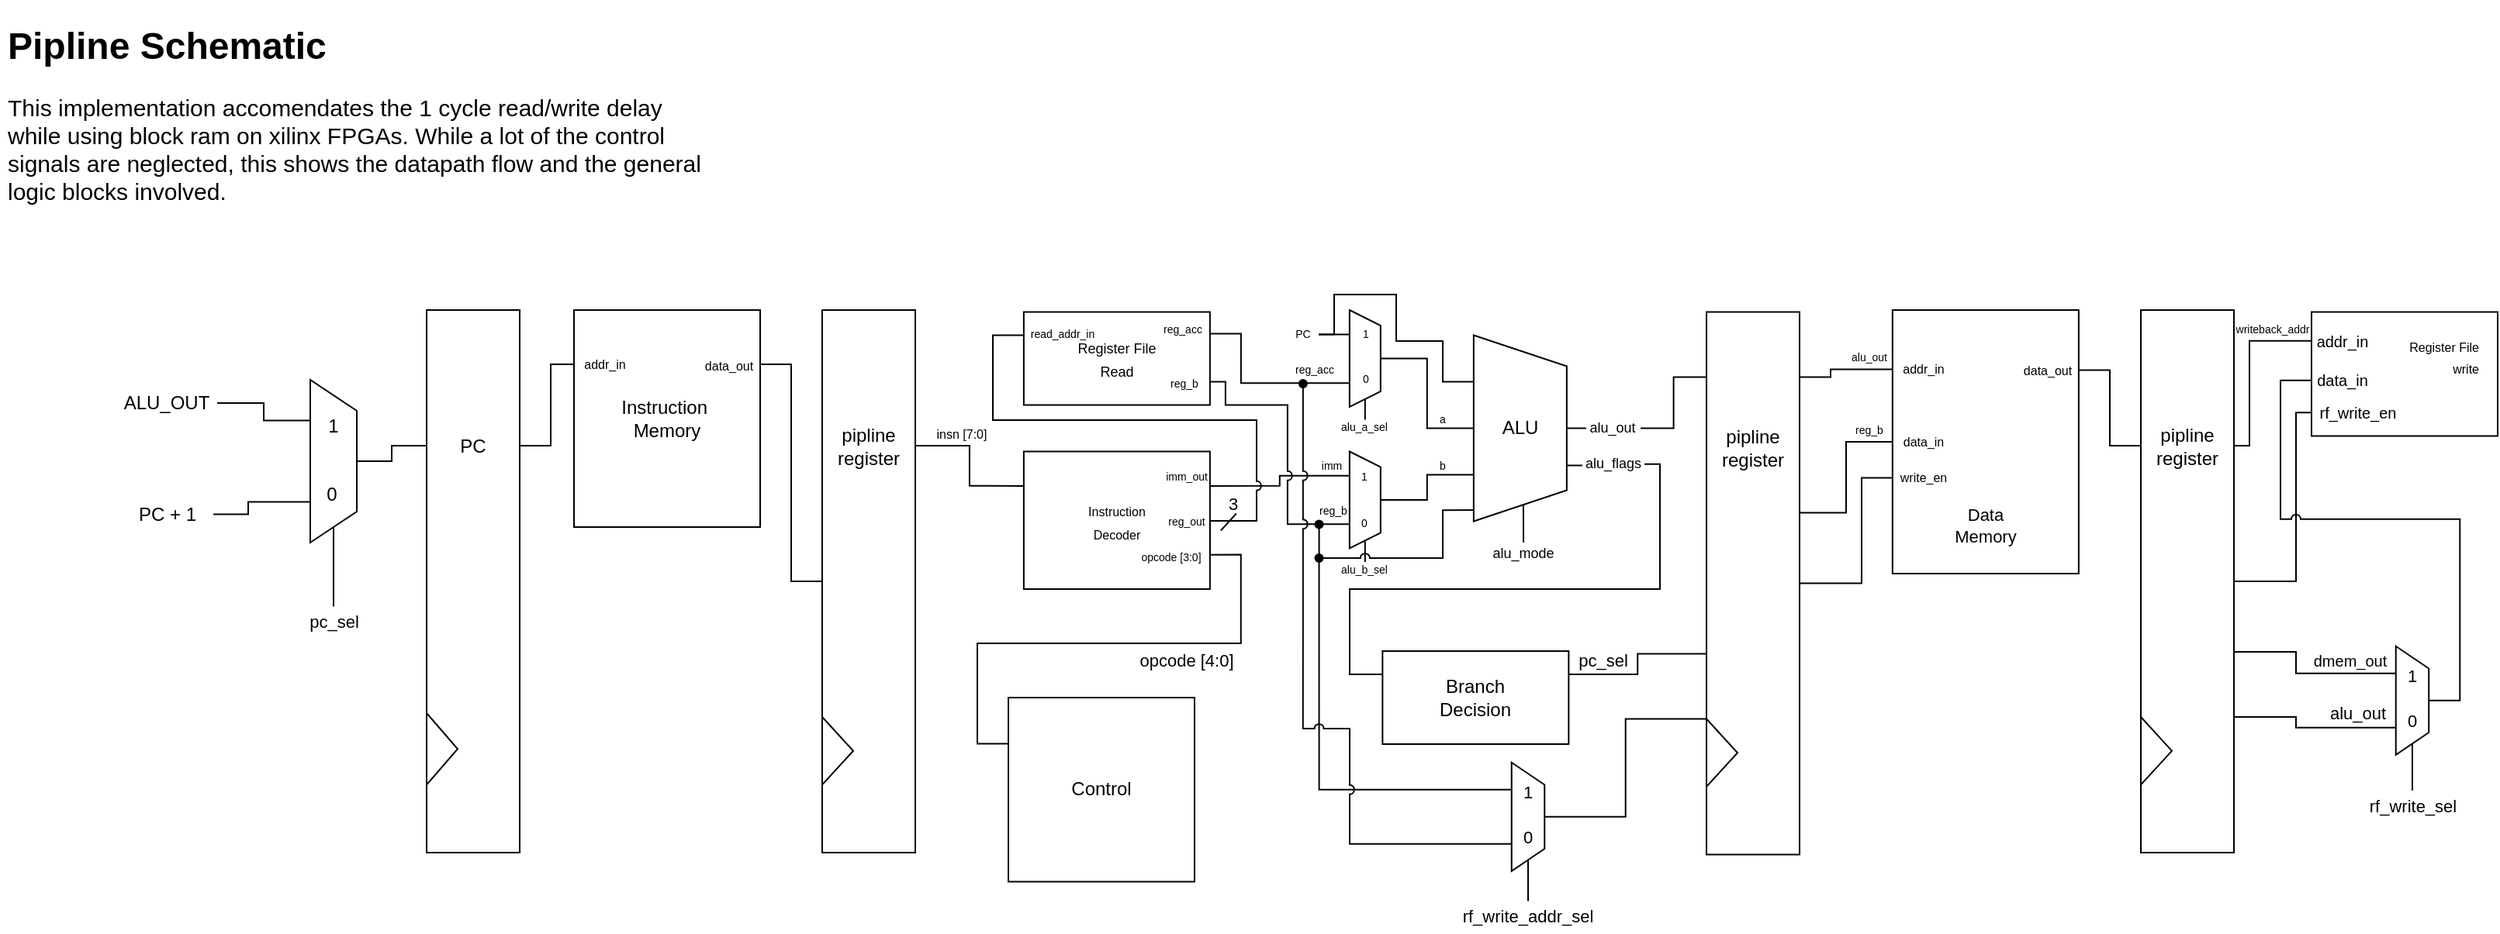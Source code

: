 <mxfile version="22.1.15" type="device">
  <diagram name="Page-1" id="C5f-q9KIwTnNEgcXSA0X">
    <mxGraphModel dx="987" dy="669" grid="1" gridSize="10" guides="1" tooltips="1" connect="1" arrows="1" fold="1" page="1" pageScale="1" pageWidth="1700" pageHeight="700" math="0" shadow="0">
      <root>
        <mxCell id="0" />
        <mxCell id="1" parent="0" />
        <mxCell id="jeE5MprJbQdfb26vRbnc-1" value="&lt;h1&gt;&lt;span style=&quot;background-color: initial;&quot;&gt;Pipline Schematic&lt;/span&gt;&lt;/h1&gt;&lt;p&gt;&lt;span style=&quot;font-size: 15px; font-weight: 400;&quot;&gt;This implementation accomendates the 1 cycle read/write delay while using block ram on xilinx FPGAs. While a lot of the control signals are neglected, this shows the datapath flow and the general logic blocks involved.&lt;/span&gt;&lt;/p&gt;&lt;p style=&quot;font-size: 15px;&quot;&gt;&lt;br&gt;&lt;/p&gt;" style="text;html=1;strokeColor=none;fillColor=none;spacing=5;spacingTop=-20;whiteSpace=wrap;overflow=hidden;rounded=0;" parent="1" vertex="1">
          <mxGeometry x="40" y="50" width="460" height="130" as="geometry" />
        </mxCell>
        <mxCell id="LwA3oYYz0MGMY8bBPc8x-19" value="x" style="group" parent="1" vertex="1" connectable="0">
          <mxGeometry x="315" y="240" width="60" height="350" as="geometry" />
        </mxCell>
        <mxCell id="LwA3oYYz0MGMY8bBPc8x-10" value="" style="rounded=0;whiteSpace=wrap;html=1;container=0;" parent="LwA3oYYz0MGMY8bBPc8x-19" vertex="1">
          <mxGeometry width="60" height="350" as="geometry" />
        </mxCell>
        <mxCell id="LwA3oYYz0MGMY8bBPc8x-11" value="&lt;font style=&quot;font-size: 12px;&quot;&gt;PC&lt;/font&gt;" style="text;html=1;strokeColor=none;fillColor=none;align=center;verticalAlign=middle;whiteSpace=wrap;rounded=0;container=0;" parent="LwA3oYYz0MGMY8bBPc8x-19" vertex="1">
          <mxGeometry x="15" y="43.75" width="30" height="87.5" as="geometry" />
        </mxCell>
        <mxCell id="LwA3oYYz0MGMY8bBPc8x-18" value="" style="triangle;whiteSpace=wrap;html=1;container=0;" parent="LwA3oYYz0MGMY8bBPc8x-19" vertex="1">
          <mxGeometry y="260" width="20" height="46.25" as="geometry" />
        </mxCell>
        <mxCell id="czWufR2v6qfrCZfqMZqi-69" style="edgeStyle=orthogonalEdgeStyle;shape=connector;rounded=0;jumpStyle=arc;orthogonalLoop=1;jettySize=auto;html=1;exitX=1;exitY=0.25;exitDx=0;exitDy=0;entryX=0;entryY=0.5;entryDx=0;entryDy=0;labelBackgroundColor=default;strokeColor=default;align=center;verticalAlign=middle;fontFamily=Helvetica;fontSize=11;fontColor=default;endArrow=none;endFill=0;" parent="1" source="LwA3oYYz0MGMY8bBPc8x-20" target="LwA3oYYz0MGMY8bBPc8x-23" edge="1">
          <mxGeometry relative="1" as="geometry">
            <Array as="points">
              <mxPoint x="550" y="275" />
              <mxPoint x="550" y="415" />
            </Array>
          </mxGeometry>
        </mxCell>
        <mxCell id="LwA3oYYz0MGMY8bBPc8x-20" value="Instruction&amp;nbsp;&lt;br&gt;Memory" style="rounded=0;whiteSpace=wrap;html=1;" parent="1" vertex="1">
          <mxGeometry x="410" y="240" width="120" height="140" as="geometry" />
        </mxCell>
        <mxCell id="LwA3oYYz0MGMY8bBPc8x-22" value="" style="group" parent="1" vertex="1" connectable="0">
          <mxGeometry x="570" y="240" width="60" height="350" as="geometry" />
        </mxCell>
        <mxCell id="LwA3oYYz0MGMY8bBPc8x-23" value="" style="rounded=0;whiteSpace=wrap;html=1;container=0;" parent="LwA3oYYz0MGMY8bBPc8x-22" vertex="1">
          <mxGeometry width="60" height="350" as="geometry" />
        </mxCell>
        <mxCell id="LwA3oYYz0MGMY8bBPc8x-24" value="pipline&lt;br&gt;register" style="text;html=1;strokeColor=none;fillColor=none;align=center;verticalAlign=middle;whiteSpace=wrap;rounded=0;container=0;" parent="LwA3oYYz0MGMY8bBPc8x-22" vertex="1">
          <mxGeometry x="15" y="43.75" width="30" height="87.5" as="geometry" />
        </mxCell>
        <mxCell id="LwA3oYYz0MGMY8bBPc8x-25" value="" style="triangle;whiteSpace=wrap;html=1;container=0;" parent="LwA3oYYz0MGMY8bBPc8x-22" vertex="1">
          <mxGeometry y="262.5" width="20" height="43.75" as="geometry" />
        </mxCell>
        <mxCell id="czWufR2v6qfrCZfqMZqi-32" style="edgeStyle=orthogonalEdgeStyle;shape=connector;rounded=0;orthogonalLoop=1;jettySize=auto;html=1;exitX=1;exitY=0.25;exitDx=0;exitDy=0;entryX=0.25;entryY=1;entryDx=0;entryDy=0;labelBackgroundColor=default;strokeColor=default;align=center;verticalAlign=middle;fontFamily=Helvetica;fontSize=11;fontColor=default;endArrow=none;endFill=0;jumpStyle=arc;" parent="1" source="LwA3oYYz0MGMY8bBPc8x-26" target="czWufR2v6qfrCZfqMZqi-17" edge="1">
          <mxGeometry relative="1" as="geometry" />
        </mxCell>
        <mxCell id="czWufR2v6qfrCZfqMZqi-70" style="edgeStyle=orthogonalEdgeStyle;shape=connector;rounded=0;jumpStyle=arc;orthogonalLoop=1;jettySize=auto;html=1;exitX=1;exitY=0.75;exitDx=0;exitDy=0;labelBackgroundColor=default;strokeColor=default;align=center;verticalAlign=middle;fontFamily=Helvetica;fontSize=11;fontColor=default;endArrow=none;endFill=0;entryX=0;entryY=0.25;entryDx=0;entryDy=0;" parent="1" source="LwA3oYYz0MGMY8bBPc8x-26" target="LwA3oYYz0MGMY8bBPc8x-57" edge="1">
          <mxGeometry relative="1" as="geometry">
            <mxPoint x="829.93" y="376.11" as="targetPoint" />
            <Array as="points">
              <mxPoint x="820" y="376" />
              <mxPoint x="850" y="376" />
              <mxPoint x="850" y="311" />
              <mxPoint x="680" y="311" />
              <mxPoint x="680" y="256" />
            </Array>
          </mxGeometry>
        </mxCell>
        <mxCell id="czWufR2v6qfrCZfqMZqi-86" style="edgeStyle=orthogonalEdgeStyle;shape=connector;rounded=0;jumpStyle=arc;orthogonalLoop=1;jettySize=auto;html=1;exitX=1;exitY=0.75;exitDx=0;exitDy=0;entryX=0;entryY=0.25;entryDx=0;entryDy=0;labelBackgroundColor=default;strokeColor=default;align=center;verticalAlign=middle;fontFamily=Helvetica;fontSize=11;fontColor=default;endArrow=none;endFill=0;" parent="1" source="LwA3oYYz0MGMY8bBPc8x-26" target="LwA3oYYz0MGMY8bBPc8x-52" edge="1">
          <mxGeometry relative="1" as="geometry" />
        </mxCell>
        <mxCell id="LwA3oYYz0MGMY8bBPc8x-26" value="&lt;font style=&quot;font-size: 8px;&quot;&gt;Instruction &lt;br&gt;Decoder&lt;/font&gt;" style="rounded=0;whiteSpace=wrap;html=1;" parent="1" vertex="1">
          <mxGeometry x="699.93" y="331.25" width="120" height="88.75" as="geometry" />
        </mxCell>
        <mxCell id="czWufR2v6qfrCZfqMZqi-59" style="edgeStyle=orthogonalEdgeStyle;shape=connector;rounded=0;jumpStyle=arc;orthogonalLoop=1;jettySize=auto;html=1;exitX=1;exitY=0.25;exitDx=0;exitDy=0;labelBackgroundColor=default;strokeColor=default;align=center;verticalAlign=middle;fontFamily=Helvetica;fontSize=11;fontColor=default;endArrow=none;endFill=0;entryX=0;entryY=0.63;entryDx=0;entryDy=0;entryPerimeter=0;" parent="1" source="LwA3oYYz0MGMY8bBPc8x-27" target="Yd-1eChZx268DEH1X6W6-35" edge="1">
          <mxGeometry relative="1" as="geometry">
            <mxPoint x="1140.47" y="436.2" as="targetPoint" />
          </mxGeometry>
        </mxCell>
        <mxCell id="LwA3oYYz0MGMY8bBPc8x-27" value="Branch &lt;br&gt;Decision" style="rounded=0;whiteSpace=wrap;html=1;" parent="1" vertex="1">
          <mxGeometry x="931.18" y="460" width="120" height="60" as="geometry" />
        </mxCell>
        <mxCell id="LwA3oYYz0MGMY8bBPc8x-51" value="" style="rounded=0;whiteSpace=wrap;html=1;" parent="1" vertex="1">
          <mxGeometry x="1259.93" y="240" width="120" height="170" as="geometry" />
        </mxCell>
        <mxCell id="LwA3oYYz0MGMY8bBPc8x-52" value="Control" style="rounded=0;whiteSpace=wrap;html=1;points=[[0,0,0,0,0],[0,0.25,0,0,0],[0,0.5,0,0,0],[0,0.75,0,0,0],[0,1,0,0,0],[0.25,0,0,0,0],[0.25,1,0,0,0],[0.5,0,0,0,0],[0.5,1,0,0,0],[0.75,0,0,0,0],[0.75,1,0,0,0],[1,0,0,0,0],[1,0.15,0,0,0],[1,0.3,0,0,0],[1,0.45,0,0,0],[1,0.59,0,0,0],[1,0.72,0,0,0],[1,0.86,0,0,0],[1,1,0,0,0]];" parent="1" vertex="1">
          <mxGeometry x="690" y="490" width="120" height="118.75" as="geometry" />
        </mxCell>
        <mxCell id="LwA3oYYz0MGMY8bBPc8x-53" value="" style="group" parent="1" vertex="1" connectable="0">
          <mxGeometry x="1420" y="240" width="60" height="350" as="geometry" />
        </mxCell>
        <mxCell id="LwA3oYYz0MGMY8bBPc8x-54" value="" style="rounded=0;whiteSpace=wrap;html=1;container=0;points=[[0,0,0,0,0],[0,0.12,0,0,0],[0,0.25,0,0,0],[0,0.37,0,0,0],[0,0.5,0,0,0],[0,0.63,0,0,0],[0,0.75,0,0,0],[0,0.88,0,0,0],[0,1,0,0,0],[0.25,0,0,0,0],[0.25,1,0,0,0],[0.5,0,0,0,0],[0.5,1,0,0,0],[0.75,0,0,0,0],[0.75,1,0,0,0],[1,0,0,0,0],[1,0.12,0,0,0],[1,0.25,0,0,0],[1,0.37,0,0,0],[1,0.5,0,0,0],[1,0.63,0,0,0],[1,0.75,0,0,0],[1,0.88,0,0,0],[1,1,0,0,0]];" parent="LwA3oYYz0MGMY8bBPc8x-53" vertex="1">
          <mxGeometry width="60" height="350" as="geometry" />
        </mxCell>
        <mxCell id="LwA3oYYz0MGMY8bBPc8x-55" value="pipline&lt;br&gt;register" style="text;html=1;strokeColor=none;fillColor=none;align=center;verticalAlign=middle;whiteSpace=wrap;rounded=0;container=0;" parent="LwA3oYYz0MGMY8bBPc8x-53" vertex="1">
          <mxGeometry x="15" y="43.75" width="30" height="87.5" as="geometry" />
        </mxCell>
        <mxCell id="LwA3oYYz0MGMY8bBPc8x-56" value="" style="triangle;whiteSpace=wrap;html=1;container=0;" parent="LwA3oYYz0MGMY8bBPc8x-53" vertex="1">
          <mxGeometry y="262.5" width="20" height="43.75" as="geometry" />
        </mxCell>
        <mxCell id="czWufR2v6qfrCZfqMZqi-20" style="edgeStyle=orthogonalEdgeStyle;shape=connector;rounded=0;orthogonalLoop=1;jettySize=auto;html=1;exitX=1;exitY=0.25;exitDx=0;exitDy=0;entryX=0.75;entryY=1;entryDx=0;entryDy=0;labelBackgroundColor=default;strokeColor=default;align=center;verticalAlign=middle;fontFamily=Helvetica;fontSize=11;fontColor=default;endArrow=none;endFill=0;" parent="1" edge="1">
          <mxGeometry relative="1" as="geometry">
            <mxPoint x="819.93" y="256.44" as="sourcePoint" />
            <mxPoint x="909.93" y="287.065" as="targetPoint" />
            <Array as="points">
              <mxPoint x="819.93" y="255.25" />
              <mxPoint x="839.93" y="255.25" />
              <mxPoint x="839.93" y="287.25" />
            </Array>
          </mxGeometry>
        </mxCell>
        <mxCell id="czWufR2v6qfrCZfqMZqi-31" style="edgeStyle=orthogonalEdgeStyle;shape=connector;rounded=0;orthogonalLoop=1;jettySize=auto;html=1;exitX=1;exitY=0.75;exitDx=0;exitDy=0;labelBackgroundColor=default;strokeColor=default;align=center;verticalAlign=middle;fontFamily=Helvetica;fontSize=11;fontColor=default;endArrow=none;endFill=0;entryX=0.75;entryY=1;entryDx=0;entryDy=0;jumpStyle=arc;" parent="1" source="LwA3oYYz0MGMY8bBPc8x-57" target="czWufR2v6qfrCZfqMZqi-17" edge="1">
          <mxGeometry relative="1" as="geometry">
            <mxPoint x="889.93" y="381.25" as="targetPoint" />
            <Array as="points">
              <mxPoint x="829.93" y="286.25" />
              <mxPoint x="829.93" y="301.25" />
              <mxPoint x="869.93" y="301.25" />
              <mxPoint x="869.93" y="378.25" />
            </Array>
          </mxGeometry>
        </mxCell>
        <mxCell id="LwA3oYYz0MGMY8bBPc8x-57" value="&lt;font style=&quot;font-size: 9px;&quot;&gt;Register File &lt;br&gt;Read&lt;/font&gt;" style="rounded=0;whiteSpace=wrap;html=1;" parent="1" vertex="1">
          <mxGeometry x="699.93" y="241.25" width="120" height="60" as="geometry" />
        </mxCell>
        <mxCell id="LwA3oYYz0MGMY8bBPc8x-58" value="" style="rounded=0;whiteSpace=wrap;html=1;" parent="1" vertex="1">
          <mxGeometry x="1530" y="241.25" width="120" height="80" as="geometry" />
        </mxCell>
        <mxCell id="Yd-1eChZx268DEH1X6W6-60" style="edgeStyle=orthogonalEdgeStyle;shape=connector;rounded=0;orthogonalLoop=1;jettySize=auto;html=1;entryX=0.25;entryY=1;entryDx=0;entryDy=0;labelBackgroundColor=default;strokeColor=default;align=center;verticalAlign=middle;fontFamily=Helvetica;fontSize=11;fontColor=default;endArrow=none;endFill=0;" parent="1" source="czWufR2v6qfrCZfqMZqi-7" target="Yd-1eChZx268DEH1X6W6-4" edge="1">
          <mxGeometry relative="1" as="geometry" />
        </mxCell>
        <mxCell id="czWufR2v6qfrCZfqMZqi-7" value="ALU_OUT" style="text;html=1;strokeColor=none;fillColor=none;align=center;verticalAlign=middle;whiteSpace=wrap;rounded=0;" parent="1" vertex="1">
          <mxGeometry x="115" y="285" width="65" height="30" as="geometry" />
        </mxCell>
        <mxCell id="czWufR2v6qfrCZfqMZqi-18" style="edgeStyle=orthogonalEdgeStyle;shape=connector;rounded=0;orthogonalLoop=1;jettySize=auto;html=1;exitX=0.5;exitY=0;exitDx=0;exitDy=0;entryX=0.5;entryY=1;entryDx=0;entryDy=0;labelBackgroundColor=default;strokeColor=default;align=center;verticalAlign=middle;fontFamily=Helvetica;fontSize=11;fontColor=default;endArrow=none;endFill=0;entryPerimeter=0;" parent="1" source="czWufR2v6qfrCZfqMZqi-16" target="czWufR2v6qfrCZfqMZqi-36" edge="1">
          <mxGeometry relative="1" as="geometry">
            <mxPoint x="969.93" y="281.25" as="targetPoint" />
          </mxGeometry>
        </mxCell>
        <mxCell id="czWufR2v6qfrCZfqMZqi-16" value="" style="shape=trapezoid;perimeter=trapezoidPerimeter;whiteSpace=wrap;html=1;fixedSize=1;direction=south;size=10;" parent="1" vertex="1">
          <mxGeometry x="909.93" y="240" width="20" height="62.5" as="geometry" />
        </mxCell>
        <mxCell id="czWufR2v6qfrCZfqMZqi-19" style="edgeStyle=orthogonalEdgeStyle;shape=connector;rounded=0;orthogonalLoop=1;jettySize=auto;html=1;exitX=0.5;exitY=0;exitDx=0;exitDy=0;entryX=0.75;entryY=1;entryDx=0;entryDy=0;labelBackgroundColor=default;strokeColor=default;align=center;verticalAlign=middle;fontFamily=Helvetica;fontSize=11;fontColor=default;endArrow=none;endFill=0;entryPerimeter=0;" parent="1" source="czWufR2v6qfrCZfqMZqi-17" target="czWufR2v6qfrCZfqMZqi-36" edge="1">
          <mxGeometry relative="1" as="geometry">
            <mxPoint x="969.93" y="351.25" as="targetPoint" />
          </mxGeometry>
        </mxCell>
        <mxCell id="czWufR2v6qfrCZfqMZqi-17" value="" style="shape=trapezoid;perimeter=trapezoidPerimeter;whiteSpace=wrap;html=1;fixedSize=1;direction=south;size=10;" parent="1" vertex="1">
          <mxGeometry x="909.93" y="331.25" width="20" height="62.5" as="geometry" />
        </mxCell>
        <mxCell id="czWufR2v6qfrCZfqMZqi-23" value="reg_acc" style="text;html=1;strokeColor=none;fillColor=none;align=center;verticalAlign=middle;whiteSpace=wrap;rounded=0;fontSize=7;fontFamily=Helvetica;fontColor=default;" parent="1" vertex="1">
          <mxGeometry x="869.93" y="273.25" width="35" height="11" as="geometry" />
        </mxCell>
        <mxCell id="czWufR2v6qfrCZfqMZqi-26" style="edgeStyle=orthogonalEdgeStyle;shape=connector;rounded=0;orthogonalLoop=1;jettySize=auto;html=1;exitX=1;exitY=0.5;exitDx=0;exitDy=0;entryX=0.25;entryY=1;entryDx=0;entryDy=0;labelBackgroundColor=default;strokeColor=default;align=center;verticalAlign=middle;fontFamily=Helvetica;fontSize=11;fontColor=default;endArrow=none;endFill=0;" parent="1" source="czWufR2v6qfrCZfqMZqi-25" target="czWufR2v6qfrCZfqMZqi-16" edge="1">
          <mxGeometry relative="1" as="geometry" />
        </mxCell>
        <mxCell id="czWufR2v6qfrCZfqMZqi-25" value="PC" style="text;html=1;strokeColor=none;fillColor=none;align=center;verticalAlign=middle;whiteSpace=wrap;rounded=0;fontSize=7;fontFamily=Helvetica;fontColor=default;" parent="1" vertex="1">
          <mxGeometry x="869.93" y="252.75" width="20.07" height="6" as="geometry" />
        </mxCell>
        <mxCell id="czWufR2v6qfrCZfqMZqi-27" value="0" style="text;html=1;strokeColor=none;fillColor=none;align=center;verticalAlign=middle;whiteSpace=wrap;rounded=0;fontSize=7;fontFamily=Helvetica;fontColor=default;" parent="1" vertex="1">
          <mxGeometry x="908.68" y="282.25" width="22.5" height="6" as="geometry" />
        </mxCell>
        <mxCell id="czWufR2v6qfrCZfqMZqi-28" value="1" style="text;html=1;strokeColor=none;fillColor=none;align=center;verticalAlign=middle;whiteSpace=wrap;rounded=0;fontSize=7;fontFamily=Helvetica;fontColor=default;" parent="1" vertex="1">
          <mxGeometry x="908.68" y="252.75" width="22.5" height="6" as="geometry" />
        </mxCell>
        <mxCell id="czWufR2v6qfrCZfqMZqi-29" value="0" style="text;html=1;strokeColor=none;fillColor=none;align=center;verticalAlign=middle;whiteSpace=wrap;rounded=0;fontSize=7;fontFamily=Helvetica;fontColor=default;" parent="1" vertex="1">
          <mxGeometry x="914.31" y="375.25" width="11.25" height="6" as="geometry" />
        </mxCell>
        <mxCell id="czWufR2v6qfrCZfqMZqi-30" value="1" style="text;html=1;strokeColor=none;fillColor=none;align=center;verticalAlign=middle;whiteSpace=wrap;rounded=0;fontSize=7;fontFamily=Helvetica;fontColor=default;" parent="1" vertex="1">
          <mxGeometry x="914.31" y="345.25" width="11.25" height="6" as="geometry" />
        </mxCell>
        <mxCell id="czWufR2v6qfrCZfqMZqi-33" value="reg_b" style="text;html=1;strokeColor=none;fillColor=none;align=center;verticalAlign=middle;whiteSpace=wrap;rounded=0;fontSize=7;fontFamily=Helvetica;fontColor=default;" parent="1" vertex="1">
          <mxGeometry x="889.5" y="364.25" width="19.18" height="12" as="geometry" />
        </mxCell>
        <mxCell id="czWufR2v6qfrCZfqMZqi-34" value="imm" style="text;html=1;strokeColor=none;fillColor=none;align=center;verticalAlign=middle;whiteSpace=wrap;rounded=0;fontSize=7;fontFamily=Helvetica;fontColor=default;" parent="1" vertex="1">
          <mxGeometry x="889.43" y="335.25" width="19.25" height="11" as="geometry" />
        </mxCell>
        <mxCell id="czWufR2v6qfrCZfqMZqi-45" style="edgeStyle=orthogonalEdgeStyle;shape=connector;rounded=0;jumpStyle=arc;orthogonalLoop=1;jettySize=auto;html=1;exitX=0.7;exitY=0;exitDx=0;exitDy=0;exitPerimeter=0;entryX=0;entryY=0.5;entryDx=0;entryDy=0;labelBackgroundColor=default;strokeColor=default;align=center;verticalAlign=middle;fontFamily=Helvetica;fontSize=11;fontColor=default;endArrow=none;endFill=0;" parent="1" source="czWufR2v6qfrCZfqMZqi-36" target="czWufR2v6qfrCZfqMZqi-44" edge="1">
          <mxGeometry relative="1" as="geometry" />
        </mxCell>
        <mxCell id="czWufR2v6qfrCZfqMZqi-51" style="edgeStyle=orthogonalEdgeStyle;shape=connector;rounded=0;jumpStyle=arc;orthogonalLoop=1;jettySize=auto;html=1;exitX=0.5;exitY=0;exitDx=0;exitDy=0;exitPerimeter=0;entryX=0;entryY=0.5;entryDx=0;entryDy=0;labelBackgroundColor=default;strokeColor=default;align=center;verticalAlign=middle;fontFamily=Helvetica;fontSize=11;fontColor=default;endArrow=none;endFill=0;" parent="1" source="czWufR2v6qfrCZfqMZqi-36" target="czWufR2v6qfrCZfqMZqi-47" edge="1">
          <mxGeometry relative="1" as="geometry" />
        </mxCell>
        <mxCell id="czWufR2v6qfrCZfqMZqi-36" value="" style="shape=trapezoid;perimeter=trapezoidPerimeter;whiteSpace=wrap;html=1;fixedSize=1;fontFamily=Helvetica;fontSize=11;fontColor=default;points=[[0,0,0,0,0],[0,0.25,0,0,0],[0,0.5,0,0,0],[0,0.75,0,0,0],[0,1,0,0,0],[0.25,1,0,0,0],[0.3,0,0,0,0],[0.5,0,0,0,0],[0.5,1,0,0,0],[0.5,1,0,0,19],[0.7,0,0,0,0],[0.75,1,0,0,0],[1,0,0,0,0],[1,0.25,0,0,0],[1,0.75,0,0,0],[1,1,0,0,0]];rotation=90;container=0;" parent="1" vertex="1">
          <mxGeometry x="959.93" y="286.25" width="120" height="60" as="geometry" />
        </mxCell>
        <mxCell id="LwA3oYYz0MGMY8bBPc8x-31" value="ALU&lt;br&gt;" style="text;html=1;strokeColor=none;fillColor=none;align=center;verticalAlign=middle;whiteSpace=wrap;rounded=0;container=0;" parent="1" vertex="1">
          <mxGeometry x="994.93" y="297.5" width="50" height="37.5" as="geometry" />
        </mxCell>
        <mxCell id="czWufR2v6qfrCZfqMZqi-57" style="edgeStyle=orthogonalEdgeStyle;shape=connector;rounded=0;jumpStyle=arc;orthogonalLoop=1;jettySize=auto;html=1;exitX=1;exitY=0.5;exitDx=0;exitDy=0;entryX=0;entryY=0.25;entryDx=0;entryDy=0;labelBackgroundColor=default;strokeColor=default;align=center;verticalAlign=middle;fontFamily=Helvetica;fontSize=11;fontColor=default;endArrow=none;endFill=0;" parent="1" source="czWufR2v6qfrCZfqMZqi-44" target="LwA3oYYz0MGMY8bBPc8x-27" edge="1">
          <mxGeometry relative="1" as="geometry">
            <Array as="points">
              <mxPoint x="1110" y="339" />
              <mxPoint x="1110" y="420" />
              <mxPoint x="910" y="420" />
              <mxPoint x="910" y="475" />
            </Array>
          </mxGeometry>
        </mxCell>
        <mxCell id="czWufR2v6qfrCZfqMZqi-44" value="&lt;font style=&quot;font-size: 9px;&quot;&gt;alu_flags&lt;/font&gt;" style="text;html=1;strokeColor=none;fillColor=none;align=center;verticalAlign=middle;whiteSpace=wrap;rounded=0;fontSize=9;fontFamily=Helvetica;fontColor=default;container=0;" parent="1" vertex="1">
          <mxGeometry x="1060" y="332.5" width="40" height="13.75" as="geometry" />
        </mxCell>
        <mxCell id="czWufR2v6qfrCZfqMZqi-47" value="&lt;font style=&quot;font-size: 9px;&quot;&gt;alu_out&lt;/font&gt;" style="text;html=1;strokeColor=none;fillColor=none;align=center;verticalAlign=middle;whiteSpace=wrap;rounded=0;fontSize=9;fontFamily=Helvetica;fontColor=default;container=0;" parent="1" vertex="1">
          <mxGeometry x="1062.46" y="309.38" width="35.07" height="13.75" as="geometry" />
        </mxCell>
        <mxCell id="czWufR2v6qfrCZfqMZqi-60" value="pc_sel" style="text;html=1;strokeColor=none;fillColor=none;align=center;verticalAlign=middle;whiteSpace=wrap;rounded=0;fontSize=11;fontFamily=Helvetica;fontColor=default;" parent="1" vertex="1">
          <mxGeometry x="1051.18" y="456.25" width="45" height="20" as="geometry" />
        </mxCell>
        <mxCell id="czWufR2v6qfrCZfqMZqi-66" value="&lt;font style=&quot;font-size: 8px;&quot;&gt;addr_in&lt;/font&gt;" style="text;html=1;strokeColor=none;fillColor=none;align=center;verticalAlign=middle;whiteSpace=wrap;rounded=0;fontSize=11;fontFamily=Helvetica;fontColor=default;" parent="1" vertex="1">
          <mxGeometry x="410" y="264.5" width="40" height="18.5" as="geometry" />
        </mxCell>
        <mxCell id="czWufR2v6qfrCZfqMZqi-67" style="edgeStyle=orthogonalEdgeStyle;shape=connector;rounded=0;jumpStyle=arc;orthogonalLoop=1;jettySize=auto;html=1;exitX=1;exitY=0.25;exitDx=0;exitDy=0;entryX=0;entryY=0.25;entryDx=0;entryDy=0;labelBackgroundColor=default;strokeColor=default;align=center;verticalAlign=middle;fontFamily=Helvetica;fontSize=11;fontColor=default;endArrow=none;endFill=0;" parent="1" source="LwA3oYYz0MGMY8bBPc8x-10" target="LwA3oYYz0MGMY8bBPc8x-20" edge="1">
          <mxGeometry relative="1" as="geometry" />
        </mxCell>
        <mxCell id="czWufR2v6qfrCZfqMZqi-68" value="&lt;span style=&quot;font-size: 8px;&quot;&gt;data_out&lt;/span&gt;" style="text;html=1;strokeColor=none;fillColor=none;align=center;verticalAlign=middle;whiteSpace=wrap;rounded=0;fontSize=11;fontFamily=Helvetica;fontColor=default;" parent="1" vertex="1">
          <mxGeometry x="490" y="265.25" width="40" height="18.5" as="geometry" />
        </mxCell>
        <mxCell id="czWufR2v6qfrCZfqMZqi-71" value="&lt;font style=&quot;font-size: 7px;&quot;&gt;imm_out&lt;/font&gt;" style="text;html=1;strokeColor=none;fillColor=none;align=center;verticalAlign=middle;whiteSpace=wrap;rounded=0;fontSize=11;fontFamily=Helvetica;fontColor=default;" parent="1" vertex="1">
          <mxGeometry x="789.93" y="341.25" width="30" height="10" as="geometry" />
        </mxCell>
        <mxCell id="czWufR2v6qfrCZfqMZqi-72" value="&lt;font style=&quot;font-size: 7px;&quot;&gt;reg_out&lt;/font&gt;" style="text;html=1;strokeColor=none;fillColor=none;align=center;verticalAlign=middle;whiteSpace=wrap;rounded=0;fontSize=11;fontFamily=Helvetica;fontColor=default;" parent="1" vertex="1">
          <mxGeometry x="789.93" y="370" width="30" height="10" as="geometry" />
        </mxCell>
        <mxCell id="czWufR2v6qfrCZfqMZqi-76" value="" style="endArrow=none;html=1;rounded=0;labelBackgroundColor=default;strokeColor=default;align=center;verticalAlign=middle;fontFamily=Helvetica;fontSize=11;fontColor=default;shape=connector;jumpStyle=none;" parent="1" edge="1">
          <mxGeometry width="50" height="50" relative="1" as="geometry">
            <mxPoint x="826.93" y="382.25" as="sourcePoint" />
            <mxPoint x="836.93" y="371.25" as="targetPoint" />
          </mxGeometry>
        </mxCell>
        <mxCell id="czWufR2v6qfrCZfqMZqi-80" value="3" style="text;html=1;strokeColor=none;fillColor=none;align=center;verticalAlign=middle;whiteSpace=wrap;rounded=0;fontSize=11;fontFamily=Helvetica;fontColor=default;" parent="1" vertex="1">
          <mxGeometry x="829.93" y="360" width="10" height="10" as="geometry" />
        </mxCell>
        <mxCell id="czWufR2v6qfrCZfqMZqi-81" value="reg_acc" style="text;html=1;strokeColor=none;fillColor=none;align=center;verticalAlign=middle;whiteSpace=wrap;rounded=0;fontSize=7;fontFamily=Helvetica;fontColor=default;" parent="1" vertex="1">
          <mxGeometry x="784.93" y="247.75" width="35" height="11" as="geometry" />
        </mxCell>
        <mxCell id="czWufR2v6qfrCZfqMZqi-82" value="reg_b" style="text;html=1;strokeColor=none;fillColor=none;align=center;verticalAlign=middle;whiteSpace=wrap;rounded=0;fontSize=7;fontFamily=Helvetica;fontColor=default;" parent="1" vertex="1">
          <mxGeometry x="790" y="282.25" width="27.43" height="11" as="geometry" />
        </mxCell>
        <mxCell id="czWufR2v6qfrCZfqMZqi-83" value="read_addr_in" style="text;html=1;strokeColor=none;fillColor=none;align=center;verticalAlign=middle;whiteSpace=wrap;rounded=0;fontSize=7;fontFamily=Helvetica;fontColor=default;" parent="1" vertex="1">
          <mxGeometry x="699.93" y="250.25" width="50.07" height="11" as="geometry" />
        </mxCell>
        <mxCell id="czWufR2v6qfrCZfqMZqi-84" style="edgeStyle=orthogonalEdgeStyle;shape=connector;rounded=0;jumpStyle=arc;orthogonalLoop=1;jettySize=auto;html=1;exitX=1;exitY=0.25;exitDx=0;exitDy=0;entryX=0;entryY=0.25;entryDx=0;entryDy=0;labelBackgroundColor=default;strokeColor=default;align=center;verticalAlign=middle;fontFamily=Helvetica;fontSize=11;fontColor=default;endArrow=none;endFill=0;" parent="1" source="LwA3oYYz0MGMY8bBPc8x-23" target="LwA3oYYz0MGMY8bBPc8x-26" edge="1">
          <mxGeometry relative="1" as="geometry" />
        </mxCell>
        <mxCell id="czWufR2v6qfrCZfqMZqi-85" value="&lt;font style=&quot;font-size: 8px;&quot;&gt;insn [7:0]&lt;/font&gt;" style="text;html=1;strokeColor=none;fillColor=none;align=center;verticalAlign=middle;whiteSpace=wrap;rounded=0;fontSize=11;fontFamily=Helvetica;fontColor=default;" parent="1" vertex="1">
          <mxGeometry x="640" y="314.12" width="40" height="9.75" as="geometry" />
        </mxCell>
        <mxCell id="czWufR2v6qfrCZfqMZqi-87" value="opcode [4:0]" style="text;html=1;strokeColor=none;fillColor=none;align=center;verticalAlign=middle;whiteSpace=wrap;rounded=0;fontSize=11;fontFamily=Helvetica;fontColor=default;" parent="1" vertex="1">
          <mxGeometry x="769.93" y="451.25" width="70" height="30" as="geometry" />
        </mxCell>
        <mxCell id="czWufR2v6qfrCZfqMZqi-88" value="&lt;font style=&quot;font-size: 7px;&quot;&gt;opcode [3:0]&lt;/font&gt;" style="text;html=1;strokeColor=none;fillColor=none;align=center;verticalAlign=middle;whiteSpace=wrap;rounded=0;fontSize=11;fontFamily=Helvetica;fontColor=default;" parent="1" vertex="1">
          <mxGeometry x="770" y="392.5" width="50" height="10" as="geometry" />
        </mxCell>
        <mxCell id="czWufR2v6qfrCZfqMZqi-95" style="edgeStyle=orthogonalEdgeStyle;shape=connector;rounded=0;jumpStyle=arc;orthogonalLoop=1;jettySize=auto;html=1;exitX=1;exitY=0.5;exitDx=0;exitDy=0;entryX=0;entryY=0.25;entryDx=0;entryDy=0;labelBackgroundColor=default;strokeColor=default;align=center;verticalAlign=middle;fontFamily=Helvetica;fontSize=11;fontColor=default;endArrow=none;endFill=0;" parent="1" source="czWufR2v6qfrCZfqMZqi-89" target="LwA3oYYz0MGMY8bBPc8x-54" edge="1">
          <mxGeometry relative="1" as="geometry" />
        </mxCell>
        <mxCell id="czWufR2v6qfrCZfqMZqi-89" value="data_out" style="text;html=1;strokeColor=none;fillColor=none;align=center;verticalAlign=middle;whiteSpace=wrap;rounded=0;fontSize=8;fontFamily=Helvetica;fontColor=default;" parent="1" vertex="1">
          <mxGeometry x="1340" y="268.75" width="40" height="20" as="geometry" />
        </mxCell>
        <mxCell id="czWufR2v6qfrCZfqMZqi-90" value="addr_in" style="text;html=1;strokeColor=none;fillColor=none;align=center;verticalAlign=middle;whiteSpace=wrap;rounded=0;fontSize=8;fontFamily=Helvetica;fontColor=default;" parent="1" vertex="1">
          <mxGeometry x="1260" y="268.25" width="40" height="20" as="geometry" />
        </mxCell>
        <mxCell id="czWufR2v6qfrCZfqMZqi-92" value="data_in" style="text;html=1;strokeColor=none;fillColor=none;align=center;verticalAlign=middle;whiteSpace=wrap;rounded=0;fontSize=8;fontFamily=Helvetica;fontColor=default;" parent="1" vertex="1">
          <mxGeometry x="1259.93" y="315" width="40.07" height="20" as="geometry" />
        </mxCell>
        <mxCell id="czWufR2v6qfrCZfqMZqi-93" value="Data Memory" style="text;html=1;strokeColor=none;fillColor=none;align=center;verticalAlign=middle;whiteSpace=wrap;rounded=0;fontSize=11;fontFamily=Helvetica;fontColor=default;" parent="1" vertex="1">
          <mxGeometry x="1290" y="363.75" width="60" height="30" as="geometry" />
        </mxCell>
        <mxCell id="czWufR2v6qfrCZfqMZqi-99" value="addr_in" style="text;html=1;strokeColor=none;fillColor=none;align=center;verticalAlign=middle;whiteSpace=wrap;rounded=0;fontSize=10;fontFamily=Helvetica;fontColor=default;" parent="1" vertex="1">
          <mxGeometry x="1530" y="251.5" width="40" height="16.75" as="geometry" />
        </mxCell>
        <mxCell id="czWufR2v6qfrCZfqMZqi-100" value="data_in" style="text;html=1;strokeColor=none;fillColor=none;align=center;verticalAlign=middle;whiteSpace=wrap;rounded=0;fontSize=10;fontFamily=Helvetica;fontColor=default;" parent="1" vertex="1">
          <mxGeometry x="1530" y="278" width="40" height="14.75" as="geometry" />
        </mxCell>
        <mxCell id="czWufR2v6qfrCZfqMZqi-104" value="&lt;font style=&quot;font-size: 8px;&quot;&gt;Register File write&lt;/font&gt;" style="text;html=1;strokeColor=none;fillColor=none;align=right;verticalAlign=middle;whiteSpace=wrap;rounded=0;fontSize=11;fontFamily=Helvetica;fontColor=default;" parent="1" vertex="1">
          <mxGeometry x="1580" y="255" width="60" height="30" as="geometry" />
        </mxCell>
        <mxCell id="Yd-1eChZx268DEH1X6W6-6" style="edgeStyle=orthogonalEdgeStyle;shape=connector;rounded=0;jumpStyle=arc;orthogonalLoop=1;jettySize=auto;html=1;exitX=1;exitY=0.5;exitDx=0;exitDy=0;entryX=0.75;entryY=1;entryDx=0;entryDy=0;labelBackgroundColor=default;strokeColor=default;align=center;verticalAlign=middle;fontFamily=Helvetica;fontSize=11;fontColor=default;endArrow=none;endFill=0;" parent="1" source="Yd-1eChZx268DEH1X6W6-1" target="Yd-1eChZx268DEH1X6W6-4" edge="1">
          <mxGeometry relative="1" as="geometry">
            <Array as="points">
              <mxPoint x="200" y="371" />
              <mxPoint x="200" y="364" />
            </Array>
          </mxGeometry>
        </mxCell>
        <mxCell id="Yd-1eChZx268DEH1X6W6-1" value="PC + 1" style="text;html=1;strokeColor=none;fillColor=none;align=center;verticalAlign=middle;whiteSpace=wrap;rounded=0;" parent="1" vertex="1">
          <mxGeometry x="117.5" y="364.25" width="60" height="15" as="geometry" />
        </mxCell>
        <mxCell id="Yd-1eChZx268DEH1X6W6-7" style="edgeStyle=orthogonalEdgeStyle;shape=connector;rounded=0;jumpStyle=arc;orthogonalLoop=1;jettySize=auto;html=1;exitX=0.5;exitY=0;exitDx=0;exitDy=0;entryX=0;entryY=0.25;entryDx=0;entryDy=0;labelBackgroundColor=default;strokeColor=default;align=center;verticalAlign=middle;fontFamily=Helvetica;fontSize=11;fontColor=default;endArrow=none;endFill=0;" parent="1" source="Yd-1eChZx268DEH1X6W6-4" target="LwA3oYYz0MGMY8bBPc8x-10" edge="1">
          <mxGeometry relative="1" as="geometry" />
        </mxCell>
        <mxCell id="Yd-1eChZx268DEH1X6W6-9" style="edgeStyle=orthogonalEdgeStyle;shape=connector;rounded=0;jumpStyle=arc;orthogonalLoop=1;jettySize=auto;html=1;exitX=1;exitY=0.5;exitDx=0;exitDy=0;entryX=0.5;entryY=0;entryDx=0;entryDy=0;labelBackgroundColor=default;strokeColor=default;align=center;verticalAlign=middle;fontFamily=Helvetica;fontSize=11;fontColor=default;endArrow=none;endFill=0;" parent="1" source="Yd-1eChZx268DEH1X6W6-4" target="Yd-1eChZx268DEH1X6W6-8" edge="1">
          <mxGeometry relative="1" as="geometry" />
        </mxCell>
        <mxCell id="Yd-1eChZx268DEH1X6W6-4" value="" style="shape=trapezoid;perimeter=trapezoidPerimeter;whiteSpace=wrap;html=1;fixedSize=1;direction=south;" parent="1" vertex="1">
          <mxGeometry x="240" y="285" width="30" height="105" as="geometry" />
        </mxCell>
        <mxCell id="Yd-1eChZx268DEH1X6W6-8" value="pc_sel" style="text;html=1;strokeColor=none;fillColor=none;align=center;verticalAlign=middle;whiteSpace=wrap;rounded=0;fontSize=11;fontFamily=Helvetica;fontColor=default;" parent="1" vertex="1">
          <mxGeometry x="232.5" y="431.25" width="45" height="20" as="geometry" />
        </mxCell>
        <mxCell id="Yd-1eChZx268DEH1X6W6-10" value="&lt;font style=&quot;font-size: 9px;&quot;&gt;alu_mode&lt;/font&gt;" style="text;html=1;strokeColor=none;fillColor=none;align=center;verticalAlign=middle;whiteSpace=wrap;rounded=0;fontSize=11;fontFamily=Helvetica;fontColor=default;" parent="1" vertex="1">
          <mxGeometry x="997" y="390" width="50.07" height="12.5" as="geometry" />
        </mxCell>
        <mxCell id="Yd-1eChZx268DEH1X6W6-11" style="edgeStyle=orthogonalEdgeStyle;shape=connector;rounded=0;orthogonalLoop=1;jettySize=auto;html=1;exitX=0.5;exitY=0;exitDx=0;exitDy=0;entryX=0.911;entryY=0.466;entryDx=0;entryDy=0;entryPerimeter=0;labelBackgroundColor=default;strokeColor=default;align=center;verticalAlign=middle;fontFamily=Helvetica;fontSize=11;fontColor=default;endArrow=none;endFill=0;" parent="1" source="Yd-1eChZx268DEH1X6W6-10" target="czWufR2v6qfrCZfqMZqi-36" edge="1">
          <mxGeometry relative="1" as="geometry" />
        </mxCell>
        <mxCell id="Yd-1eChZx268DEH1X6W6-24" value="rf_write_en" style="text;html=1;strokeColor=none;fillColor=none;align=center;verticalAlign=middle;whiteSpace=wrap;rounded=0;fontSize=10;fontFamily=Helvetica;fontColor=default;" parent="1" vertex="1">
          <mxGeometry x="1530" y="298.75" width="60" height="14.75" as="geometry" />
        </mxCell>
        <mxCell id="Yd-1eChZx268DEH1X6W6-28" style="edgeStyle=orthogonalEdgeStyle;shape=connector;rounded=0;orthogonalLoop=1;jettySize=auto;html=1;exitX=1;exitY=0.5;exitDx=0;exitDy=0;exitPerimeter=0;entryX=0;entryY=0.5;entryDx=0;entryDy=0;labelBackgroundColor=default;strokeColor=default;align=center;verticalAlign=middle;fontFamily=Helvetica;fontSize=11;fontColor=default;endArrow=none;endFill=0;" parent="1" source="LwA3oYYz0MGMY8bBPc8x-54" target="Yd-1eChZx268DEH1X6W6-24" edge="1">
          <mxGeometry relative="1" as="geometry">
            <Array as="points">
              <mxPoint x="1520" y="415" />
              <mxPoint x="1520" y="306" />
            </Array>
          </mxGeometry>
        </mxCell>
        <mxCell id="Yd-1eChZx268DEH1X6W6-33" style="edgeStyle=orthogonalEdgeStyle;shape=connector;rounded=0;orthogonalLoop=1;jettySize=auto;html=1;exitX=1;exitY=0.25;exitDx=0;exitDy=0;exitPerimeter=0;entryX=0;entryY=0.5;entryDx=0;entryDy=0;labelBackgroundColor=default;strokeColor=default;align=center;verticalAlign=middle;fontFamily=Helvetica;fontSize=11;fontColor=default;endArrow=none;endFill=0;" parent="1" source="LwA3oYYz0MGMY8bBPc8x-54" target="czWufR2v6qfrCZfqMZqi-99" edge="1">
          <mxGeometry relative="1" as="geometry">
            <Array as="points">
              <mxPoint x="1490" y="328" />
              <mxPoint x="1490" y="260" />
            </Array>
          </mxGeometry>
        </mxCell>
        <mxCell id="Yd-1eChZx268DEH1X6W6-34" value="" style="group" parent="1" vertex="1" connectable="0">
          <mxGeometry x="1140" y="241.25" width="60" height="350" as="geometry" />
        </mxCell>
        <mxCell id="Yd-1eChZx268DEH1X6W6-35" value="" style="rounded=0;whiteSpace=wrap;html=1;container=0;points=[[0,0,0,0,0],[0,0.12,0,0,0],[0,0.25,0,0,0],[0,0.37,0,0,0],[0,0.5,0,0,0],[0,0.63,0,0,0],[0,0.75,0,0,0],[0,0.88,0,0,0],[0,1,0,0,0],[0.25,0,0,0,0],[0.25,1,0,0,0],[0.5,0,0,0,0],[0.5,1,0,0,0],[0.75,0,0,0,0],[0.75,1,0,0,0],[1,0,0,0,0],[1,0.12,0,0,0],[1,0.25,0,0,0],[1,0.37,0,0,0],[1,0.5,0,0,0],[1,0.63,0,0,0],[1,0.75,0,0,0],[1,0.88,0,0,0],[1,1,0,0,0]];" parent="Yd-1eChZx268DEH1X6W6-34" vertex="1">
          <mxGeometry width="60" height="350" as="geometry" />
        </mxCell>
        <mxCell id="Yd-1eChZx268DEH1X6W6-36" value="pipline&lt;br&gt;register" style="text;html=1;strokeColor=none;fillColor=none;align=center;verticalAlign=middle;whiteSpace=wrap;rounded=0;container=0;" parent="Yd-1eChZx268DEH1X6W6-34" vertex="1">
          <mxGeometry x="15" y="43.75" width="30" height="87.5" as="geometry" />
        </mxCell>
        <mxCell id="Yd-1eChZx268DEH1X6W6-37" value="" style="triangle;whiteSpace=wrap;html=1;container=0;" parent="Yd-1eChZx268DEH1X6W6-34" vertex="1">
          <mxGeometry y="262.5" width="20" height="43.75" as="geometry" />
        </mxCell>
        <mxCell id="Yd-1eChZx268DEH1X6W6-38" value="write_en" style="text;html=1;strokeColor=none;fillColor=none;align=center;verticalAlign=middle;whiteSpace=wrap;rounded=0;fontSize=8;fontFamily=Helvetica;fontColor=default;" parent="1" vertex="1">
          <mxGeometry x="1259.93" y="338.25" width="40.07" height="20" as="geometry" />
        </mxCell>
        <mxCell id="Yd-1eChZx268DEH1X6W6-39" style="edgeStyle=orthogonalEdgeStyle;shape=connector;rounded=0;orthogonalLoop=1;jettySize=auto;html=1;exitX=1;exitY=0.5;exitDx=0;exitDy=0;entryX=0;entryY=0.12;entryDx=0;entryDy=0;entryPerimeter=0;labelBackgroundColor=default;strokeColor=default;align=center;verticalAlign=middle;fontFamily=Helvetica;fontSize=11;fontColor=default;endArrow=none;endFill=0;" parent="1" source="czWufR2v6qfrCZfqMZqi-47" target="Yd-1eChZx268DEH1X6W6-35" edge="1">
          <mxGeometry relative="1" as="geometry" />
        </mxCell>
        <mxCell id="Yd-1eChZx268DEH1X6W6-41" style="edgeStyle=orthogonalEdgeStyle;shape=connector;rounded=0;orthogonalLoop=1;jettySize=auto;html=1;exitX=0;exitY=0.5;exitDx=0;exitDy=0;entryX=1;entryY=0.12;entryDx=0;entryDy=0;entryPerimeter=0;labelBackgroundColor=default;strokeColor=default;align=center;verticalAlign=middle;fontFamily=Helvetica;fontSize=11;fontColor=default;endArrow=none;endFill=0;" parent="1" source="czWufR2v6qfrCZfqMZqi-90" target="Yd-1eChZx268DEH1X6W6-35" edge="1">
          <mxGeometry relative="1" as="geometry">
            <Array as="points">
              <mxPoint x="1220" y="278" />
              <mxPoint x="1220" y="283" />
            </Array>
          </mxGeometry>
        </mxCell>
        <mxCell id="Yd-1eChZx268DEH1X6W6-43" style="edgeStyle=orthogonalEdgeStyle;shape=connector;rounded=0;orthogonalLoop=1;jettySize=auto;html=1;exitX=0;exitY=0.5;exitDx=0;exitDy=0;entryX=1;entryY=0.37;entryDx=0;entryDy=0;entryPerimeter=0;labelBackgroundColor=default;strokeColor=default;align=center;verticalAlign=middle;fontFamily=Helvetica;fontSize=11;fontColor=default;endArrow=none;endFill=0;" parent="1" source="czWufR2v6qfrCZfqMZqi-92" target="Yd-1eChZx268DEH1X6W6-35" edge="1">
          <mxGeometry relative="1" as="geometry">
            <Array as="points">
              <mxPoint x="1230" y="325" />
              <mxPoint x="1230" y="371" />
            </Array>
          </mxGeometry>
        </mxCell>
        <mxCell id="Yd-1eChZx268DEH1X6W6-44" style="edgeStyle=orthogonalEdgeStyle;shape=connector;rounded=0;orthogonalLoop=1;jettySize=auto;html=1;exitX=0;exitY=0.5;exitDx=0;exitDy=0;entryX=1;entryY=0.5;entryDx=0;entryDy=0;entryPerimeter=0;labelBackgroundColor=default;strokeColor=default;align=center;verticalAlign=middle;fontFamily=Helvetica;fontSize=11;fontColor=default;endArrow=none;endFill=0;" parent="1" source="Yd-1eChZx268DEH1X6W6-38" target="Yd-1eChZx268DEH1X6W6-35" edge="1">
          <mxGeometry relative="1" as="geometry">
            <Array as="points">
              <mxPoint x="1240" y="348" />
              <mxPoint x="1240" y="416" />
            </Array>
          </mxGeometry>
        </mxCell>
        <mxCell id="Yd-1eChZx268DEH1X6W6-46" style="edgeStyle=orthogonalEdgeStyle;shape=connector;rounded=0;orthogonalLoop=1;jettySize=auto;html=1;exitX=0.5;exitY=0;exitDx=0;exitDy=0;entryX=1;entryY=0.5;entryDx=0;entryDy=0;labelBackgroundColor=default;strokeColor=default;align=center;verticalAlign=middle;fontFamily=Helvetica;fontSize=11;fontColor=default;endArrow=none;endFill=0;" parent="1" source="Yd-1eChZx268DEH1X6W6-45" target="czWufR2v6qfrCZfqMZqi-16" edge="1">
          <mxGeometry relative="1" as="geometry" />
        </mxCell>
        <mxCell id="Yd-1eChZx268DEH1X6W6-45" value="alu_a_sel" style="text;html=1;strokeColor=none;fillColor=none;align=center;verticalAlign=middle;whiteSpace=wrap;rounded=0;fontSize=7;fontFamily=Helvetica;fontColor=default;" parent="1" vertex="1">
          <mxGeometry x="900.27" y="310.75" width="39.32" height="11" as="geometry" />
        </mxCell>
        <mxCell id="Yd-1eChZx268DEH1X6W6-48" style="edgeStyle=orthogonalEdgeStyle;shape=connector;rounded=0;orthogonalLoop=1;jettySize=auto;html=1;exitX=0.5;exitY=0;exitDx=0;exitDy=0;entryX=1;entryY=0.5;entryDx=0;entryDy=0;labelBackgroundColor=default;strokeColor=default;align=center;verticalAlign=middle;fontFamily=Helvetica;fontSize=11;fontColor=default;endArrow=none;endFill=0;jumpStyle=arc;" parent="1" source="Yd-1eChZx268DEH1X6W6-47" target="czWufR2v6qfrCZfqMZqi-17" edge="1">
          <mxGeometry relative="1" as="geometry" />
        </mxCell>
        <mxCell id="Yd-1eChZx268DEH1X6W6-47" value="alu_b_sel" style="text;html=1;strokeColor=none;fillColor=none;align=center;verticalAlign=middle;whiteSpace=wrap;rounded=0;fontSize=7;fontFamily=Helvetica;fontColor=default;" parent="1" vertex="1">
          <mxGeometry x="900.27" y="402.5" width="39.32" height="11" as="geometry" />
        </mxCell>
        <mxCell id="Yd-1eChZx268DEH1X6W6-51" style="edgeStyle=orthogonalEdgeStyle;shape=connector;rounded=0;orthogonalLoop=1;jettySize=auto;html=1;exitX=1;exitY=0.5;exitDx=0;exitDy=0;entryX=0.25;entryY=1;entryDx=0;entryDy=0;entryPerimeter=0;labelBackgroundColor=default;strokeColor=default;align=center;verticalAlign=middle;fontFamily=Helvetica;fontSize=11;fontColor=default;endArrow=none;endFill=0;" parent="1" source="czWufR2v6qfrCZfqMZqi-25" target="czWufR2v6qfrCZfqMZqi-36" edge="1">
          <mxGeometry relative="1" as="geometry">
            <Array as="points">
              <mxPoint x="900" y="256" />
              <mxPoint x="900" y="230" />
              <mxPoint x="940" y="230" />
              <mxPoint x="940" y="260" />
              <mxPoint x="970" y="260" />
              <mxPoint x="970" y="286" />
            </Array>
          </mxGeometry>
        </mxCell>
        <mxCell id="Yd-1eChZx268DEH1X6W6-55" value="a" style="text;html=1;strokeColor=none;fillColor=none;align=center;verticalAlign=middle;whiteSpace=wrap;rounded=0;fontSize=7;fontFamily=Helvetica;fontColor=default;" parent="1" vertex="1">
          <mxGeometry x="959.93" y="307.5" width="20.07" height="6" as="geometry" />
        </mxCell>
        <mxCell id="Yd-1eChZx268DEH1X6W6-58" value="b" style="text;html=1;strokeColor=none;fillColor=none;align=center;verticalAlign=middle;whiteSpace=wrap;rounded=0;fontSize=7;fontFamily=Helvetica;fontColor=default;" parent="1" vertex="1">
          <mxGeometry x="959.93" y="338.25" width="20.07" height="6" as="geometry" />
        </mxCell>
        <mxCell id="Yd-1eChZx268DEH1X6W6-61" value="reg_b" style="text;html=1;strokeColor=none;fillColor=none;align=center;verticalAlign=middle;whiteSpace=wrap;rounded=0;fontSize=7;fontFamily=Helvetica;fontColor=default;" parent="1" vertex="1">
          <mxGeometry x="1230" y="312.13" width="30" height="11" as="geometry" />
        </mxCell>
        <mxCell id="Yd-1eChZx268DEH1X6W6-63" value="alu_out" style="text;html=1;strokeColor=none;fillColor=none;align=center;verticalAlign=middle;whiteSpace=wrap;rounded=0;fontSize=7;fontFamily=Helvetica;fontColor=default;" parent="1" vertex="1">
          <mxGeometry x="1230" y="265.75" width="30" height="11" as="geometry" />
        </mxCell>
        <mxCell id="Yd-1eChZx268DEH1X6W6-69" style="edgeStyle=orthogonalEdgeStyle;shape=connector;rounded=0;orthogonalLoop=1;jettySize=auto;html=1;exitX=0.5;exitY=0;exitDx=0;exitDy=0;entryX=0;entryY=0.5;entryDx=0;entryDy=0;labelBackgroundColor=default;strokeColor=default;align=center;verticalAlign=middle;fontFamily=Helvetica;fontSize=11;fontColor=default;endArrow=none;endFill=0;jumpStyle=arc;" parent="1" source="Yd-1eChZx268DEH1X6W6-64" target="czWufR2v6qfrCZfqMZqi-100" edge="1">
          <mxGeometry relative="1" as="geometry" />
        </mxCell>
        <mxCell id="Yd-1eChZx268DEH1X6W6-64" value="" style="shape=trapezoid;perimeter=trapezoidPerimeter;whiteSpace=wrap;html=1;fixedSize=1;strokeColor=default;align=center;verticalAlign=middle;fontFamily=Helvetica;fontSize=11;fontColor=default;fillColor=default;rotation=90;size=14.37;" parent="1" vertex="1">
          <mxGeometry x="1560" y="481.25" width="70" height="21.25" as="geometry" />
        </mxCell>
        <mxCell id="Yd-1eChZx268DEH1X6W6-65" style="edgeStyle=orthogonalEdgeStyle;shape=connector;rounded=0;orthogonalLoop=1;jettySize=auto;html=1;exitX=1;exitY=0.63;exitDx=0;exitDy=0;exitPerimeter=0;entryX=0.25;entryY=1;entryDx=0;entryDy=0;labelBackgroundColor=default;strokeColor=default;align=center;verticalAlign=middle;fontFamily=Helvetica;fontSize=11;fontColor=default;endArrow=none;endFill=0;" parent="1" source="LwA3oYYz0MGMY8bBPc8x-54" target="Yd-1eChZx268DEH1X6W6-64" edge="1">
          <mxGeometry relative="1" as="geometry">
            <Array as="points">
              <mxPoint x="1520" y="461" />
              <mxPoint x="1520" y="474" />
            </Array>
          </mxGeometry>
        </mxCell>
        <mxCell id="Yd-1eChZx268DEH1X6W6-66" style="edgeStyle=orthogonalEdgeStyle;shape=connector;rounded=0;orthogonalLoop=1;jettySize=auto;html=1;exitX=1;exitY=0.75;exitDx=0;exitDy=0;exitPerimeter=0;entryX=0.75;entryY=1;entryDx=0;entryDy=0;labelBackgroundColor=default;strokeColor=default;align=center;verticalAlign=middle;fontFamily=Helvetica;fontSize=11;fontColor=default;endArrow=none;endFill=0;" parent="1" source="LwA3oYYz0MGMY8bBPc8x-54" target="Yd-1eChZx268DEH1X6W6-64" edge="1">
          <mxGeometry relative="1" as="geometry">
            <Array as="points">
              <mxPoint x="1520" y="503" />
              <mxPoint x="1520" y="509" />
            </Array>
          </mxGeometry>
        </mxCell>
        <mxCell id="Yd-1eChZx268DEH1X6W6-67" value="alu_out" style="text;html=1;strokeColor=none;fillColor=none;align=center;verticalAlign=middle;whiteSpace=wrap;rounded=0;fontSize=11;fontFamily=Helvetica;fontColor=default;" parent="1" vertex="1">
          <mxGeometry x="1540" y="490" width="40" height="20" as="geometry" />
        </mxCell>
        <mxCell id="Yd-1eChZx268DEH1X6W6-68" value="&lt;font style=&quot;font-size: 10px;&quot;&gt;dmem_out&lt;/font&gt;" style="text;html=1;strokeColor=none;fillColor=none;align=center;verticalAlign=middle;whiteSpace=wrap;rounded=0;fontSize=11;fontFamily=Helvetica;fontColor=default;" parent="1" vertex="1">
          <mxGeometry x="1530" y="456.25" width="50" height="20" as="geometry" />
        </mxCell>
        <mxCell id="Yd-1eChZx268DEH1X6W6-70" value="0" style="text;html=1;strokeColor=none;fillColor=none;align=center;verticalAlign=middle;whiteSpace=wrap;rounded=0;fontSize=11;fontFamily=Helvetica;fontColor=default;" parent="1" vertex="1">
          <mxGeometry x="1590" y="500" width="10" height="10" as="geometry" />
        </mxCell>
        <mxCell id="Yd-1eChZx268DEH1X6W6-71" value="1" style="text;html=1;strokeColor=none;fillColor=none;align=center;verticalAlign=middle;whiteSpace=wrap;rounded=0;fontSize=11;fontFamily=Helvetica;fontColor=default;" parent="1" vertex="1">
          <mxGeometry x="1590" y="471.25" width="10" height="10" as="geometry" />
        </mxCell>
        <mxCell id="KjX42ysWD1Kyh2NMd-OX-1" value="0" style="text;html=1;strokeColor=none;fillColor=none;align=center;verticalAlign=middle;whiteSpace=wrap;rounded=0;" parent="1" vertex="1">
          <mxGeometry x="240" y="346.25" width="27.5" height="25" as="geometry" />
        </mxCell>
        <mxCell id="KjX42ysWD1Kyh2NMd-OX-2" value="1" style="text;html=1;strokeColor=none;fillColor=none;align=center;verticalAlign=middle;whiteSpace=wrap;rounded=0;" parent="1" vertex="1">
          <mxGeometry x="241.25" y="302.5" width="27.5" height="25" as="geometry" />
        </mxCell>
        <mxCell id="KjX42ysWD1Kyh2NMd-OX-5" style="edgeStyle=orthogonalEdgeStyle;shape=connector;rounded=0;orthogonalLoop=1;jettySize=auto;html=1;exitDx=0;exitDy=0;entryX=0.94;entryY=1;entryDx=0;entryDy=0;entryPerimeter=0;labelBackgroundColor=default;strokeColor=default;align=center;verticalAlign=middle;fontFamily=Helvetica;fontSize=11;fontColor=default;endArrow=none;endFill=0;jumpStyle=arc;" parent="1" source="KjX42ysWD1Kyh2NMd-OX-15" target="czWufR2v6qfrCZfqMZqi-36" edge="1">
          <mxGeometry relative="1" as="geometry">
            <Array as="points">
              <mxPoint x="891" y="400" />
              <mxPoint x="970" y="400" />
              <mxPoint x="970" y="369" />
            </Array>
          </mxGeometry>
        </mxCell>
        <mxCell id="KjX42ysWD1Kyh2NMd-OX-7" style="edgeStyle=orthogonalEdgeStyle;shape=connector;rounded=0;orthogonalLoop=1;jettySize=auto;html=1;exitX=0.5;exitY=0;exitDx=0;exitDy=0;entryX=1;entryY=0.5;entryDx=0;entryDy=0;labelBackgroundColor=default;strokeColor=default;align=center;verticalAlign=middle;fontFamily=Helvetica;fontSize=11;fontColor=default;endArrow=none;endFill=0;" parent="1" source="KjX42ysWD1Kyh2NMd-OX-6" target="Yd-1eChZx268DEH1X6W6-64" edge="1">
          <mxGeometry relative="1" as="geometry" />
        </mxCell>
        <mxCell id="KjX42ysWD1Kyh2NMd-OX-6" value="rf_write_sel" style="text;html=1;strokeColor=none;fillColor=none;align=center;verticalAlign=middle;whiteSpace=wrap;rounded=0;fontSize=11;fontFamily=Helvetica;fontColor=default;" parent="1" vertex="1">
          <mxGeometry x="1567.5" y="550" width="55" height="20" as="geometry" />
        </mxCell>
        <mxCell id="KjX42ysWD1Kyh2NMd-OX-8" value="writeback_addr" style="text;html=1;strokeColor=none;fillColor=none;align=center;verticalAlign=middle;whiteSpace=wrap;rounded=0;fontSize=7;fontFamily=Helvetica;fontColor=default;" parent="1" vertex="1">
          <mxGeometry x="1480" y="244.5" width="50" height="16.75" as="geometry" />
        </mxCell>
        <mxCell id="KjX42ysWD1Kyh2NMd-OX-27" style="edgeStyle=orthogonalEdgeStyle;shape=connector;rounded=0;orthogonalLoop=1;jettySize=auto;html=1;exitX=1;exitY=0.5;exitDx=0;exitDy=0;entryX=0.5;entryY=0;entryDx=0;entryDy=0;labelBackgroundColor=default;strokeColor=default;align=center;verticalAlign=middle;fontFamily=Helvetica;fontSize=11;fontColor=default;endArrow=none;endFill=0;" parent="1" source="KjX42ysWD1Kyh2NMd-OX-9" target="KjX42ysWD1Kyh2NMd-OX-25" edge="1">
          <mxGeometry relative="1" as="geometry" />
        </mxCell>
        <mxCell id="KjX42ysWD1Kyh2NMd-OX-9" value="" style="shape=trapezoid;perimeter=trapezoidPerimeter;whiteSpace=wrap;html=1;fixedSize=1;strokeColor=default;align=center;verticalAlign=middle;fontFamily=Helvetica;fontSize=11;fontColor=default;fillColor=default;rotation=90;size=14.37;" parent="1" vertex="1">
          <mxGeometry x="990" y="556.25" width="70" height="21.25" as="geometry" />
        </mxCell>
        <mxCell id="KjX42ysWD1Kyh2NMd-OX-12" value="0" style="text;html=1;strokeColor=none;fillColor=none;align=center;verticalAlign=middle;whiteSpace=wrap;rounded=0;fontSize=11;fontFamily=Helvetica;fontColor=default;" parent="1" vertex="1">
          <mxGeometry x="1020" y="575" width="10" height="10" as="geometry" />
        </mxCell>
        <mxCell id="KjX42ysWD1Kyh2NMd-OX-13" value="1" style="text;html=1;strokeColor=none;fillColor=none;align=center;verticalAlign=middle;whiteSpace=wrap;rounded=0;fontSize=11;fontFamily=Helvetica;fontColor=default;" parent="1" vertex="1">
          <mxGeometry x="1020" y="546.25" width="10" height="10" as="geometry" />
        </mxCell>
        <mxCell id="KjX42ysWD1Kyh2NMd-OX-14" style="edgeStyle=orthogonalEdgeStyle;shape=connector;rounded=0;orthogonalLoop=1;jettySize=auto;html=1;exitX=0.5;exitY=0;exitDx=0;exitDy=0;entryX=0;entryY=0.75;entryDx=0;entryDy=0;entryPerimeter=0;labelBackgroundColor=default;strokeColor=default;align=center;verticalAlign=middle;fontFamily=Helvetica;fontSize=11;fontColor=default;endArrow=none;endFill=0;" parent="1" source="KjX42ysWD1Kyh2NMd-OX-9" target="Yd-1eChZx268DEH1X6W6-35" edge="1">
          <mxGeometry relative="1" as="geometry" />
        </mxCell>
        <mxCell id="KjX42ysWD1Kyh2NMd-OX-15" value="" style="shape=waypoint;sketch=0;fillStyle=solid;size=6;pointerEvents=1;points=[];fillColor=none;resizable=0;rotatable=0;perimeter=centerPerimeter;snapToPoint=1;fontFamily=Helvetica;fontSize=11;fontColor=default;" parent="1" vertex="1">
          <mxGeometry x="880.27" y="390" width="20" height="20" as="geometry" />
        </mxCell>
        <mxCell id="KjX42ysWD1Kyh2NMd-OX-17" value="" style="shape=waypoint;sketch=0;fillStyle=solid;size=6;pointerEvents=1;points=[];fillColor=none;resizable=0;rotatable=0;perimeter=centerPerimeter;snapToPoint=1;fontFamily=Helvetica;fontSize=11;fontColor=default;" parent="1" vertex="1">
          <mxGeometry x="869.93" y="277.5" width="20" height="20" as="geometry" />
        </mxCell>
        <mxCell id="KjX42ysWD1Kyh2NMd-OX-18" style="edgeStyle=orthogonalEdgeStyle;shape=connector;rounded=0;orthogonalLoop=1;jettySize=auto;html=1;exitX=0.25;exitY=1;exitDx=0;exitDy=0;entryX=0.498;entryY=0.694;entryDx=0;entryDy=0;entryPerimeter=0;labelBackgroundColor=default;strokeColor=default;align=center;verticalAlign=middle;fontFamily=Helvetica;fontSize=11;fontColor=default;endArrow=none;endFill=0;jumpStyle=arc;" parent="1" source="KjX42ysWD1Kyh2NMd-OX-9" target="KjX42ysWD1Kyh2NMd-OX-15" edge="1">
          <mxGeometry relative="1" as="geometry" />
        </mxCell>
        <mxCell id="KjX42ysWD1Kyh2NMd-OX-19" style="edgeStyle=orthogonalEdgeStyle;shape=connector;rounded=0;orthogonalLoop=1;jettySize=auto;html=1;exitX=0.75;exitY=1;exitDx=0;exitDy=0;entryX=0.548;entryY=0.719;entryDx=0;entryDy=0;entryPerimeter=0;labelBackgroundColor=default;strokeColor=default;align=center;verticalAlign=middle;fontFamily=Helvetica;fontSize=11;fontColor=default;endArrow=none;endFill=0;jumpStyle=arc;" parent="1" source="KjX42ysWD1Kyh2NMd-OX-9" target="KjX42ysWD1Kyh2NMd-OX-17" edge="1">
          <mxGeometry relative="1" as="geometry">
            <Array as="points">
              <mxPoint x="910" y="584" />
              <mxPoint x="910" y="510" />
              <mxPoint x="880" y="510" />
            </Array>
          </mxGeometry>
        </mxCell>
        <mxCell id="KjX42ysWD1Kyh2NMd-OX-21" value="" style="shape=waypoint;sketch=0;fillStyle=solid;size=6;pointerEvents=1;points=[];fillColor=none;resizable=0;rotatable=0;perimeter=centerPerimeter;snapToPoint=1;fontFamily=Helvetica;fontSize=11;fontColor=default;" parent="1" vertex="1">
          <mxGeometry x="880.27" y="368.25" width="20" height="20" as="geometry" />
        </mxCell>
        <mxCell id="KjX42ysWD1Kyh2NMd-OX-23" value="" style="endArrow=none;html=1;rounded=0;labelBackgroundColor=default;strokeColor=default;align=center;verticalAlign=middle;fontFamily=Helvetica;fontSize=11;fontColor=default;shape=connector;edgeStyle=orthogonalEdgeStyle;" parent="1" source="KjX42ysWD1Kyh2NMd-OX-15" target="KjX42ysWD1Kyh2NMd-OX-21" edge="1">
          <mxGeometry width="50" height="50" relative="1" as="geometry">
            <mxPoint x="890" y="410" as="sourcePoint" />
            <mxPoint x="940" y="360" as="targetPoint" />
          </mxGeometry>
        </mxCell>
        <mxCell id="KjX42ysWD1Kyh2NMd-OX-25" value="rf_write_addr_sel" style="text;html=1;strokeColor=none;fillColor=none;align=center;verticalAlign=middle;whiteSpace=wrap;rounded=0;fontSize=11;fontFamily=Helvetica;fontColor=default;" parent="1" vertex="1">
          <mxGeometry x="981.25" y="621.25" width="87.5" height="20" as="geometry" />
        </mxCell>
      </root>
    </mxGraphModel>
  </diagram>
</mxfile>
